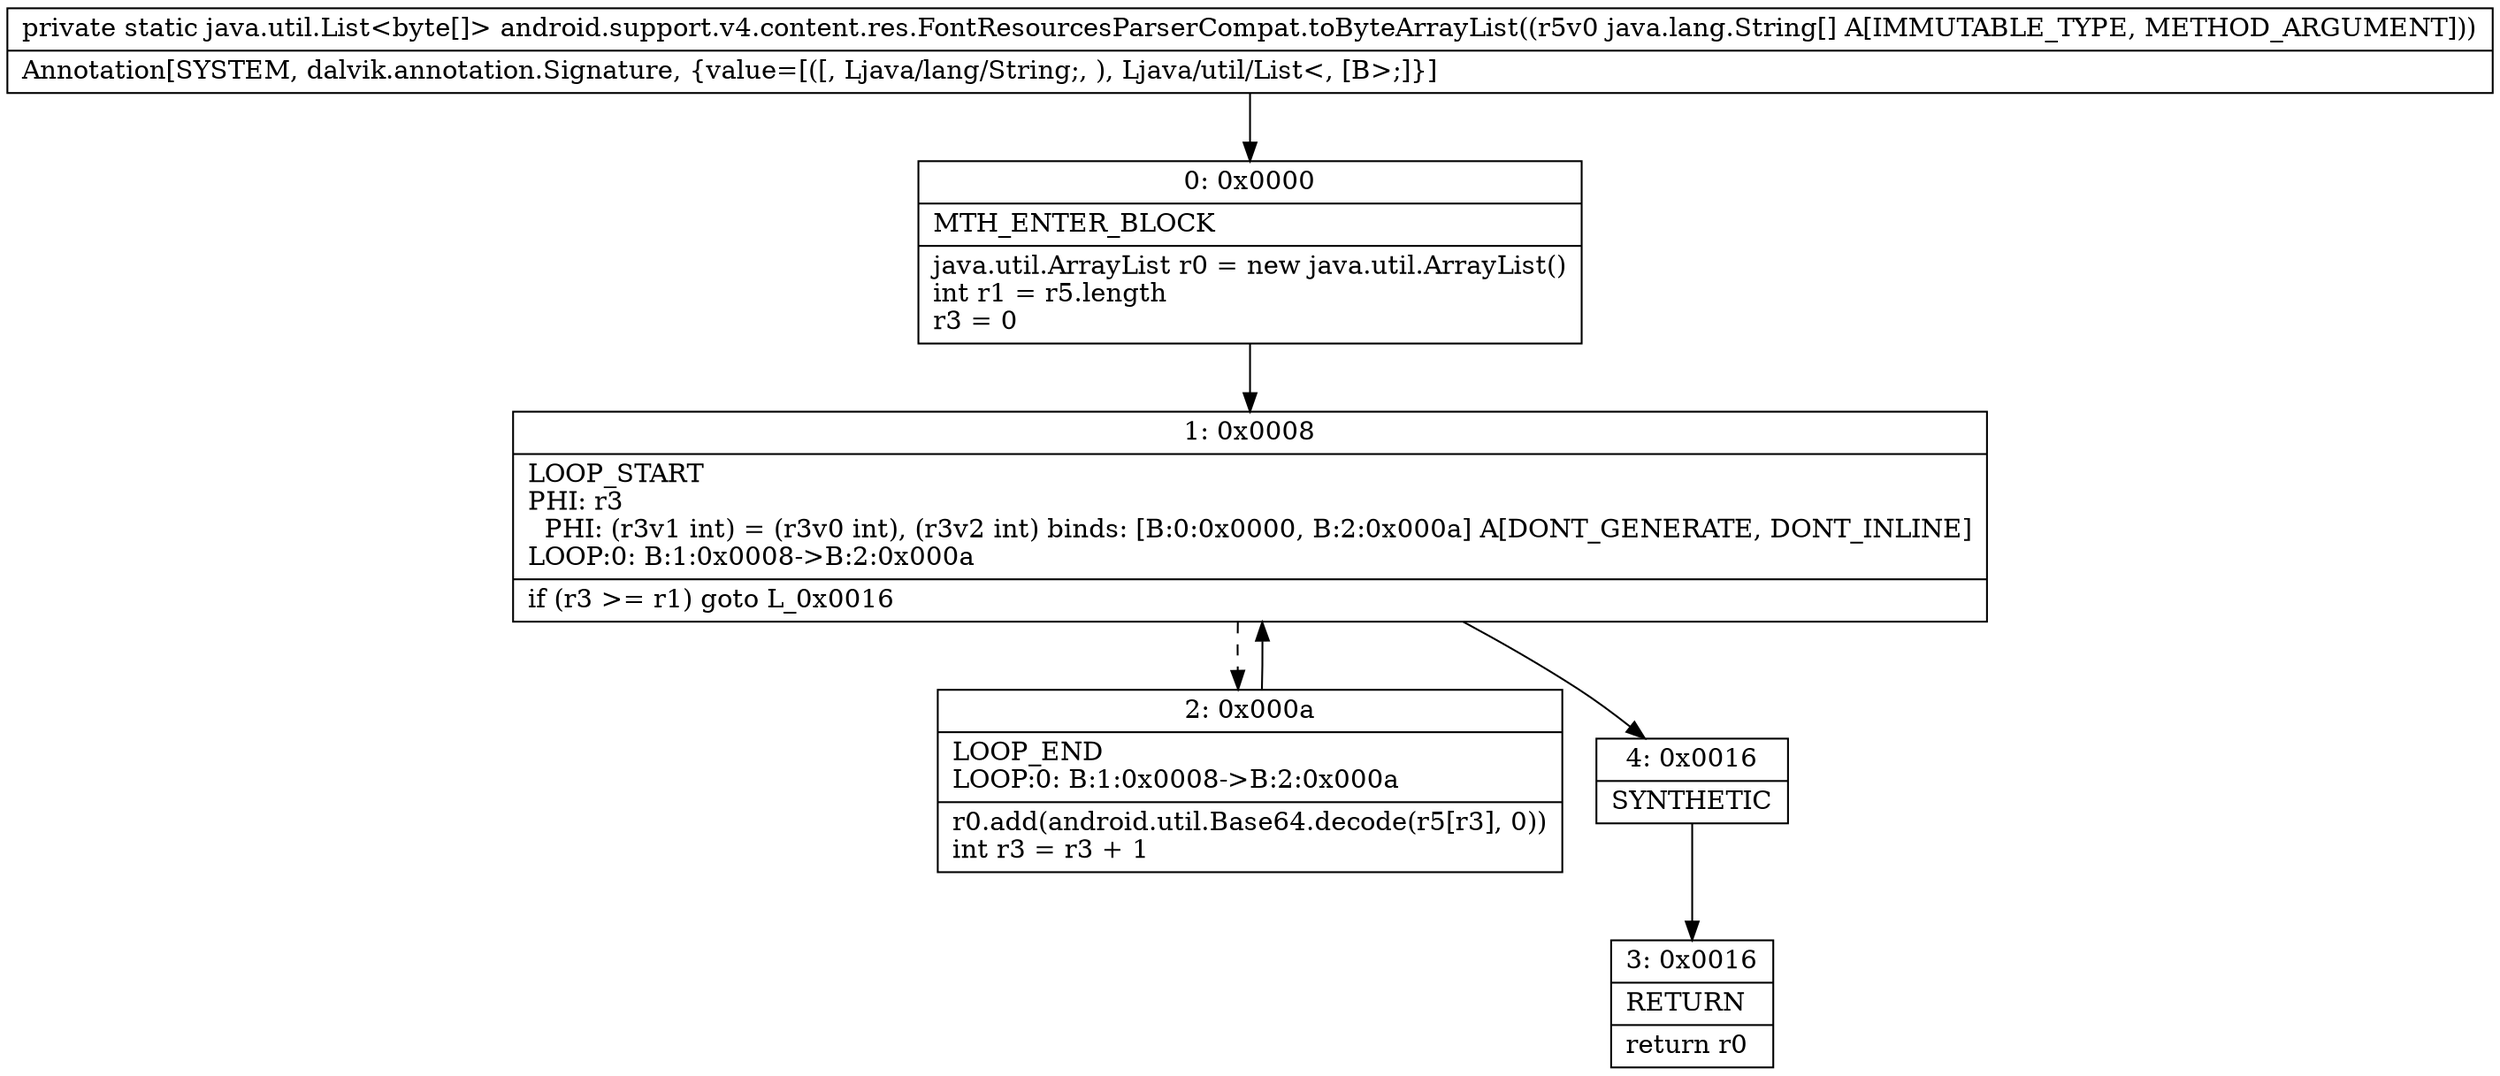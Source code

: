 digraph "CFG forandroid.support.v4.content.res.FontResourcesParserCompat.toByteArrayList([Ljava\/lang\/String;)Ljava\/util\/List;" {
Node_0 [shape=record,label="{0\:\ 0x0000|MTH_ENTER_BLOCK\l|java.util.ArrayList r0 = new java.util.ArrayList()\lint r1 = r5.length\lr3 = 0\l}"];
Node_1 [shape=record,label="{1\:\ 0x0008|LOOP_START\lPHI: r3 \l  PHI: (r3v1 int) = (r3v0 int), (r3v2 int) binds: [B:0:0x0000, B:2:0x000a] A[DONT_GENERATE, DONT_INLINE]\lLOOP:0: B:1:0x0008\-\>B:2:0x000a\l|if (r3 \>= r1) goto L_0x0016\l}"];
Node_2 [shape=record,label="{2\:\ 0x000a|LOOP_END\lLOOP:0: B:1:0x0008\-\>B:2:0x000a\l|r0.add(android.util.Base64.decode(r5[r3], 0))\lint r3 = r3 + 1\l}"];
Node_3 [shape=record,label="{3\:\ 0x0016|RETURN\l|return r0\l}"];
Node_4 [shape=record,label="{4\:\ 0x0016|SYNTHETIC\l}"];
MethodNode[shape=record,label="{private static java.util.List\<byte[]\> android.support.v4.content.res.FontResourcesParserCompat.toByteArrayList((r5v0 java.lang.String[] A[IMMUTABLE_TYPE, METHOD_ARGUMENT]))  | Annotation[SYSTEM, dalvik.annotation.Signature, \{value=[([, Ljava\/lang\/String;, ), Ljava\/util\/List\<, [B\>;]\}]\l}"];
MethodNode -> Node_0;
Node_0 -> Node_1;
Node_1 -> Node_2[style=dashed];
Node_1 -> Node_4;
Node_2 -> Node_1;
Node_4 -> Node_3;
}


